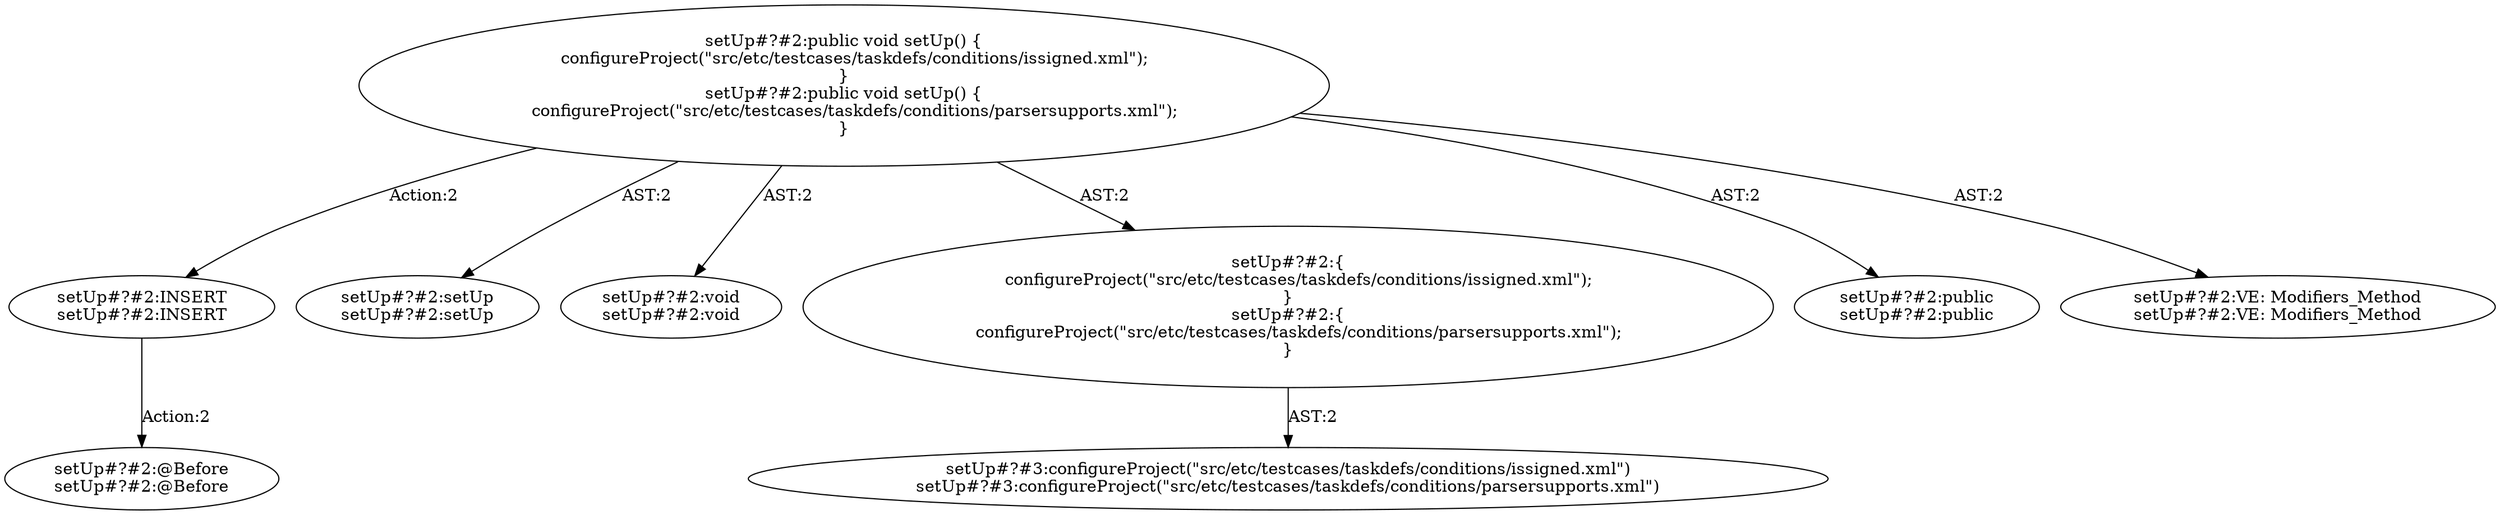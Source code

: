 digraph "Pattern" {
0 [label="setUp#?#2:INSERT
setUp#?#2:INSERT" shape=ellipse]
1 [label="setUp#?#2:public void setUp() \{
    configureProject(\"src/etc/testcases/taskdefs/conditions/issigned.xml\");
\}
setUp#?#2:public void setUp() \{
    configureProject(\"src/etc/testcases/taskdefs/conditions/parsersupports.xml\");
\}" shape=ellipse]
2 [label="setUp#?#2:setUp
setUp#?#2:setUp" shape=ellipse]
3 [label="setUp#?#2:void
setUp#?#2:void" shape=ellipse]
4 [label="setUp#?#2:\{
    configureProject(\"src/etc/testcases/taskdefs/conditions/issigned.xml\");
\}
setUp#?#2:\{
    configureProject(\"src/etc/testcases/taskdefs/conditions/parsersupports.xml\");
\}" shape=ellipse]
5 [label="setUp#?#3:configureProject(\"src/etc/testcases/taskdefs/conditions/issigned.xml\")
setUp#?#3:configureProject(\"src/etc/testcases/taskdefs/conditions/parsersupports.xml\")" shape=ellipse]
6 [label="setUp#?#2:public
setUp#?#2:public" shape=ellipse]
7 [label="setUp#?#2:VE: Modifiers_Method
setUp#?#2:VE: Modifiers_Method" shape=ellipse]
8 [label="setUp#?#2:@Before
setUp#?#2:@Before" shape=ellipse]
0 -> 8 [label="Action:2"];
1 -> 0 [label="Action:2"];
1 -> 2 [label="AST:2"];
1 -> 3 [label="AST:2"];
1 -> 4 [label="AST:2"];
1 -> 6 [label="AST:2"];
1 -> 7 [label="AST:2"];
4 -> 5 [label="AST:2"];
}
